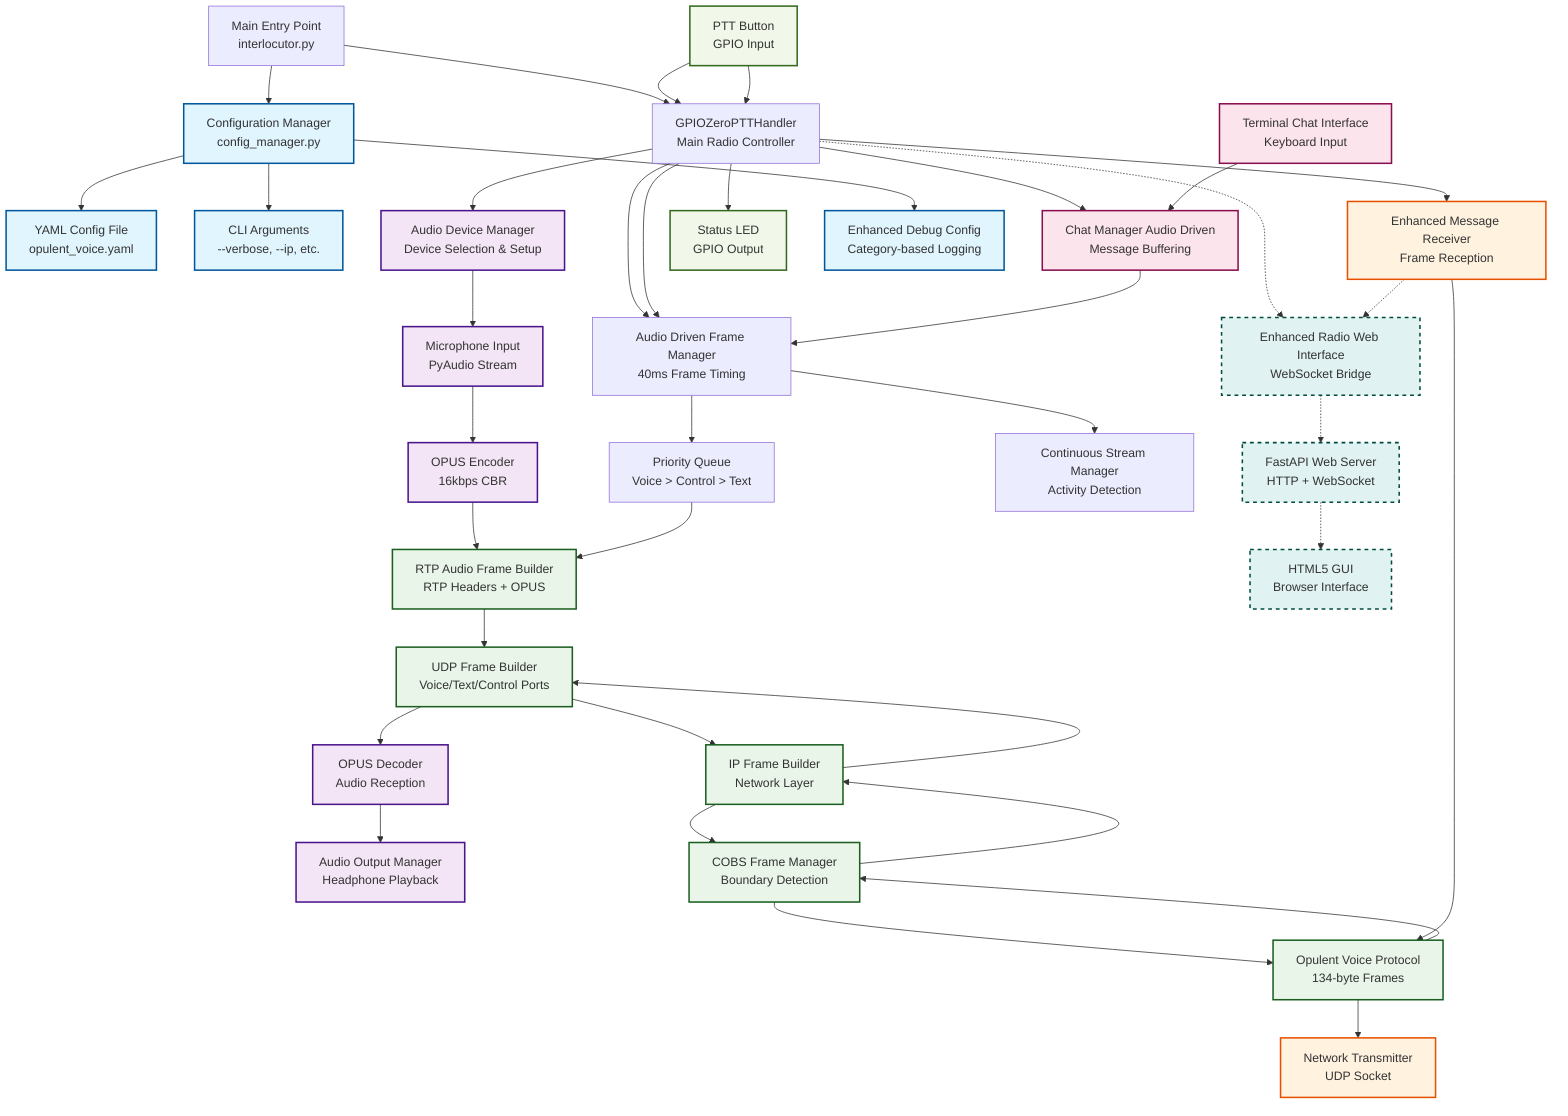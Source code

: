 graph TB
    %% Main System
    Main[Main Entry Point<br/>interlocutor.py]
    
    %% Configuration System
    ConfigMgr[Configuration Manager<br/>config_manager.py]
    YAMLConfig[YAML Config File<br/>opulent_voice.yaml]
    CLIArgs[CLI Arguments<br/>--verbose, --ip, etc.]
    
    %% Core Radio System
    GPIOHandler[GPIOZeroPTTHandler<br/>Main Radio Controller]
    
    %% Audio System
    AudioDevMgr[Audio Device Manager<br/>Device Selection & Setup]
    MicInput[Microphone Input<br/>PyAudio Stream]
    OpusEncoder[OPUS Encoder<br/>16kbps CBR]
    OpusDecoder[OPUS Decoder<br/>Audio Reception]
    AudioOutput[Audio Output Manager<br/>Headphone Playback]
    
    %% Protocol Stack
    RTPBuilder[RTP Audio Frame Builder<br/>RTP Headers + OPUS]
    UDPBuilder[UDP Frame Builder<br/>Voice/Text/Control Ports]
    IPBuilder[IP Frame Builder<br/>Network Layer]
    COBSMgr[COBS Frame Manager<br/>Boundary Detection]
    OVProtocol[Opulent Voice Protocol<br/>134-byte Frames]
    
    %% Network System
    NetworkTx[Network Transmitter<br/>UDP Socket]
    NetworkRx[Enhanced Message Receiver<br/>Frame Reception]
    
    %% Frame Management
    FrameMgr[Audio Driven Frame Manager<br/>40ms Frame Timing]
    PriorityQueue[Priority Queue<br/>Voice > Control > Text]
    StreamMgr[Continuous Stream Manager<br/>Activity Detection]
    
    %% Chat System
    ChatMgr[Chat Manager Audio Driven<br/>Message Buffering]
    TerminalUI[Terminal Chat Interface<br/>Keyboard Input]
    
    %% GPIO Hardware
    PTTButton[PTT Button<br/>GPIO Input]
    StatusLED[Status LED<br/>GPIO Output]
    
    %% Web Interface (Optional)
    WebInterface[Enhanced Radio Web Interface<br/>WebSocket Bridge]
    WebServer[FastAPI Web Server<br/>HTTP + WebSocket]
    HTMLInterface[HTML5 GUI<br/>Browser Interface]
    
    %% Debug System
    DebugConfig[Enhanced Debug Config<br/>Category-based Logging]
    
    %% Data Flow - Configuration
    Main --> ConfigMgr
    ConfigMgr --> YAMLConfig
    ConfigMgr --> CLIArgs
    ConfigMgr --> DebugConfig
    
    %% Data Flow - Main System Setup
    Main --> GPIOHandler
    GPIOHandler --> AudioDevMgr
    GPIOHandler --> FrameMgr
    GPIOHandler --> ChatMgr
    GPIOHandler --> NetworkRx
    
    %% Data Flow - Audio Input (Transmission)
    AudioDevMgr --> MicInput
    MicInput --> OpusEncoder
    PTTButton --> GPIOHandler
    GPIOHandler --> FrameMgr
    
    %% Data Flow - Protocol Stack (Transmission)
    OpusEncoder --> RTPBuilder
    RTPBuilder --> UDPBuilder
    UDPBuilder --> IPBuilder
    IPBuilder --> COBSMgr
    COBSMgr --> OVProtocol
    OVProtocol --> NetworkTx
    
    %% Data Flow - Frame Management
    FrameMgr --> PriorityQueue
    FrameMgr --> StreamMgr
    PriorityQueue --> RTPBuilder
    
    %% Data Flow - Chat System
    TerminalUI --> ChatMgr
    ChatMgr --> FrameMgr
    
    %% Data Flow - Reception
    NetworkRx --> OVProtocol
    OVProtocol --> COBSMgr
    COBSMgr --> IPBuilder
    IPBuilder --> UDPBuilder
    UDPBuilder --> OpusDecoder
    OpusDecoder --> AudioOutput
    
    %% Data Flow - GPIO
    PTTButton --> GPIOHandler
    GPIOHandler --> StatusLED
    
    %% Data Flow - Web Interface (Optional)
    GPIOHandler -.-> WebInterface
    NetworkRx -.-> WebInterface
    WebInterface -.-> WebServer
    WebServer -.-> HTMLInterface
    
    %% Styling
    classDef configClass fill:#e1f5fe,stroke:#01579b,stroke-width:2px
    classDef audioClass fill:#f3e5f5,stroke:#4a148c,stroke-width:2px
    classDef protocolClass fill:#e8f5e8,stroke:#1b5e20,stroke-width:2px
    classDef networkClass fill:#fff3e0,stroke:#e65100,stroke-width:2px
    classDef uiClass fill:#fce4ec,stroke:#880e4f,stroke-width:2px
    classDef gpioClass fill:#f1f8e9,stroke:#33691e,stroke-width:2px
    classDef webClass fill:#e0f2f1,stroke:#004d40,stroke-width:2px,stroke-dasharray: 5 5
    
    class ConfigMgr,YAMLConfig,CLIArgs,DebugConfig configClass
    class AudioDevMgr,MicInput,OpusEncoder,OpusDecoder,AudioOutput audioClass
    class RTPBuilder,UDPBuilder,IPBuilder,COBSMgr,OVProtocol protocolClass
    class NetworkTx,NetworkRx networkClass
    class ChatMgr,TerminalUI uiClass
    class PTTButton,StatusLED gpioClass
    class WebInterface,WebServer,HTMLInterface webClass